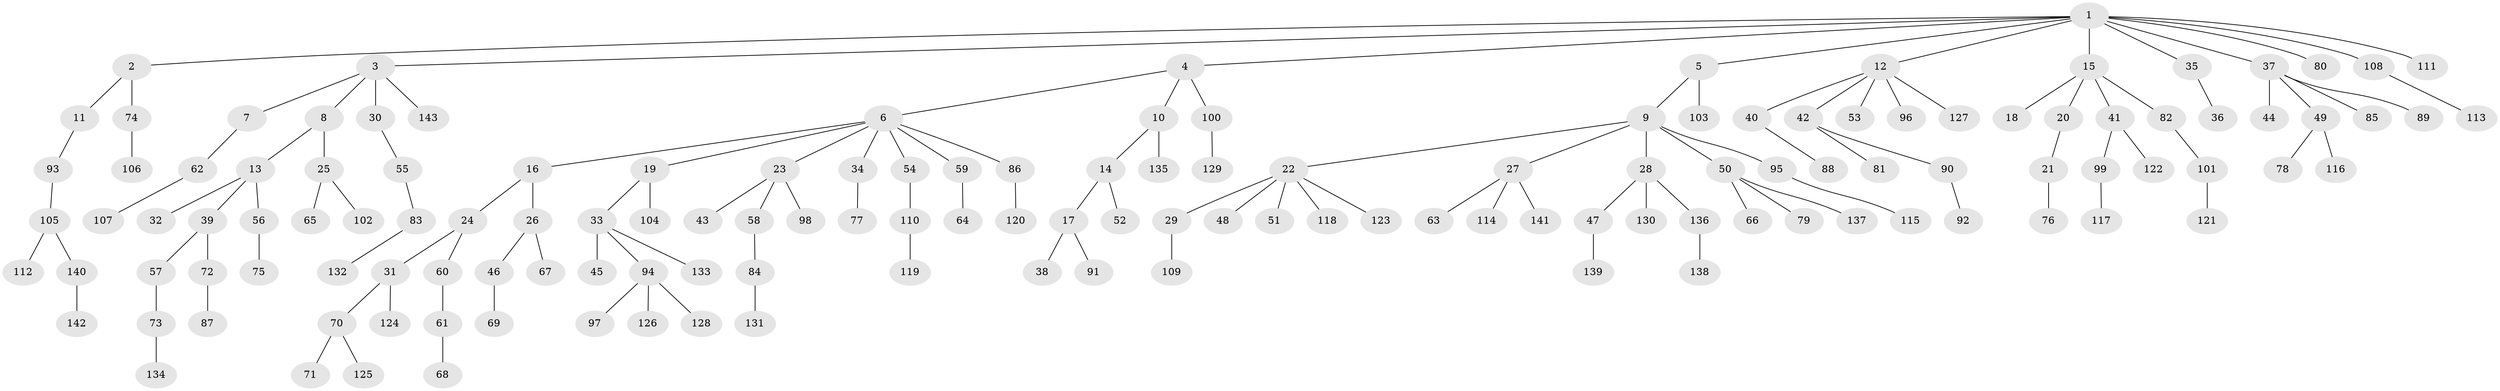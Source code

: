 // coarse degree distribution, {12: 0.010101010101010102, 3: 0.09090909090909091, 4: 0.050505050505050504, 9: 0.010101010101010102, 2: 0.1414141414141414, 5: 0.010101010101010102, 8: 0.010101010101010102, 6: 0.04040404040404041, 1: 0.6363636363636364}
// Generated by graph-tools (version 1.1) at 2025/42/03/06/25 10:42:03]
// undirected, 143 vertices, 142 edges
graph export_dot {
graph [start="1"]
  node [color=gray90,style=filled];
  1;
  2;
  3;
  4;
  5;
  6;
  7;
  8;
  9;
  10;
  11;
  12;
  13;
  14;
  15;
  16;
  17;
  18;
  19;
  20;
  21;
  22;
  23;
  24;
  25;
  26;
  27;
  28;
  29;
  30;
  31;
  32;
  33;
  34;
  35;
  36;
  37;
  38;
  39;
  40;
  41;
  42;
  43;
  44;
  45;
  46;
  47;
  48;
  49;
  50;
  51;
  52;
  53;
  54;
  55;
  56;
  57;
  58;
  59;
  60;
  61;
  62;
  63;
  64;
  65;
  66;
  67;
  68;
  69;
  70;
  71;
  72;
  73;
  74;
  75;
  76;
  77;
  78;
  79;
  80;
  81;
  82;
  83;
  84;
  85;
  86;
  87;
  88;
  89;
  90;
  91;
  92;
  93;
  94;
  95;
  96;
  97;
  98;
  99;
  100;
  101;
  102;
  103;
  104;
  105;
  106;
  107;
  108;
  109;
  110;
  111;
  112;
  113;
  114;
  115;
  116;
  117;
  118;
  119;
  120;
  121;
  122;
  123;
  124;
  125;
  126;
  127;
  128;
  129;
  130;
  131;
  132;
  133;
  134;
  135;
  136;
  137;
  138;
  139;
  140;
  141;
  142;
  143;
  1 -- 2;
  1 -- 3;
  1 -- 4;
  1 -- 5;
  1 -- 12;
  1 -- 15;
  1 -- 35;
  1 -- 37;
  1 -- 80;
  1 -- 108;
  1 -- 111;
  2 -- 11;
  2 -- 74;
  3 -- 7;
  3 -- 8;
  3 -- 30;
  3 -- 143;
  4 -- 6;
  4 -- 10;
  4 -- 100;
  5 -- 9;
  5 -- 103;
  6 -- 16;
  6 -- 19;
  6 -- 23;
  6 -- 34;
  6 -- 54;
  6 -- 59;
  6 -- 86;
  7 -- 62;
  8 -- 13;
  8 -- 25;
  9 -- 22;
  9 -- 27;
  9 -- 28;
  9 -- 50;
  9 -- 95;
  10 -- 14;
  10 -- 135;
  11 -- 93;
  12 -- 40;
  12 -- 42;
  12 -- 53;
  12 -- 96;
  12 -- 127;
  13 -- 32;
  13 -- 39;
  13 -- 56;
  14 -- 17;
  14 -- 52;
  15 -- 18;
  15 -- 20;
  15 -- 41;
  15 -- 82;
  16 -- 24;
  16 -- 26;
  17 -- 38;
  17 -- 91;
  19 -- 33;
  19 -- 104;
  20 -- 21;
  21 -- 76;
  22 -- 29;
  22 -- 48;
  22 -- 51;
  22 -- 118;
  22 -- 123;
  23 -- 43;
  23 -- 58;
  23 -- 98;
  24 -- 31;
  24 -- 60;
  25 -- 65;
  25 -- 102;
  26 -- 46;
  26 -- 67;
  27 -- 63;
  27 -- 114;
  27 -- 141;
  28 -- 47;
  28 -- 130;
  28 -- 136;
  29 -- 109;
  30 -- 55;
  31 -- 70;
  31 -- 124;
  33 -- 45;
  33 -- 94;
  33 -- 133;
  34 -- 77;
  35 -- 36;
  37 -- 44;
  37 -- 49;
  37 -- 85;
  37 -- 89;
  39 -- 57;
  39 -- 72;
  40 -- 88;
  41 -- 99;
  41 -- 122;
  42 -- 81;
  42 -- 90;
  46 -- 69;
  47 -- 139;
  49 -- 78;
  49 -- 116;
  50 -- 66;
  50 -- 79;
  50 -- 137;
  54 -- 110;
  55 -- 83;
  56 -- 75;
  57 -- 73;
  58 -- 84;
  59 -- 64;
  60 -- 61;
  61 -- 68;
  62 -- 107;
  70 -- 71;
  70 -- 125;
  72 -- 87;
  73 -- 134;
  74 -- 106;
  82 -- 101;
  83 -- 132;
  84 -- 131;
  86 -- 120;
  90 -- 92;
  93 -- 105;
  94 -- 97;
  94 -- 126;
  94 -- 128;
  95 -- 115;
  99 -- 117;
  100 -- 129;
  101 -- 121;
  105 -- 112;
  105 -- 140;
  108 -- 113;
  110 -- 119;
  136 -- 138;
  140 -- 142;
}
